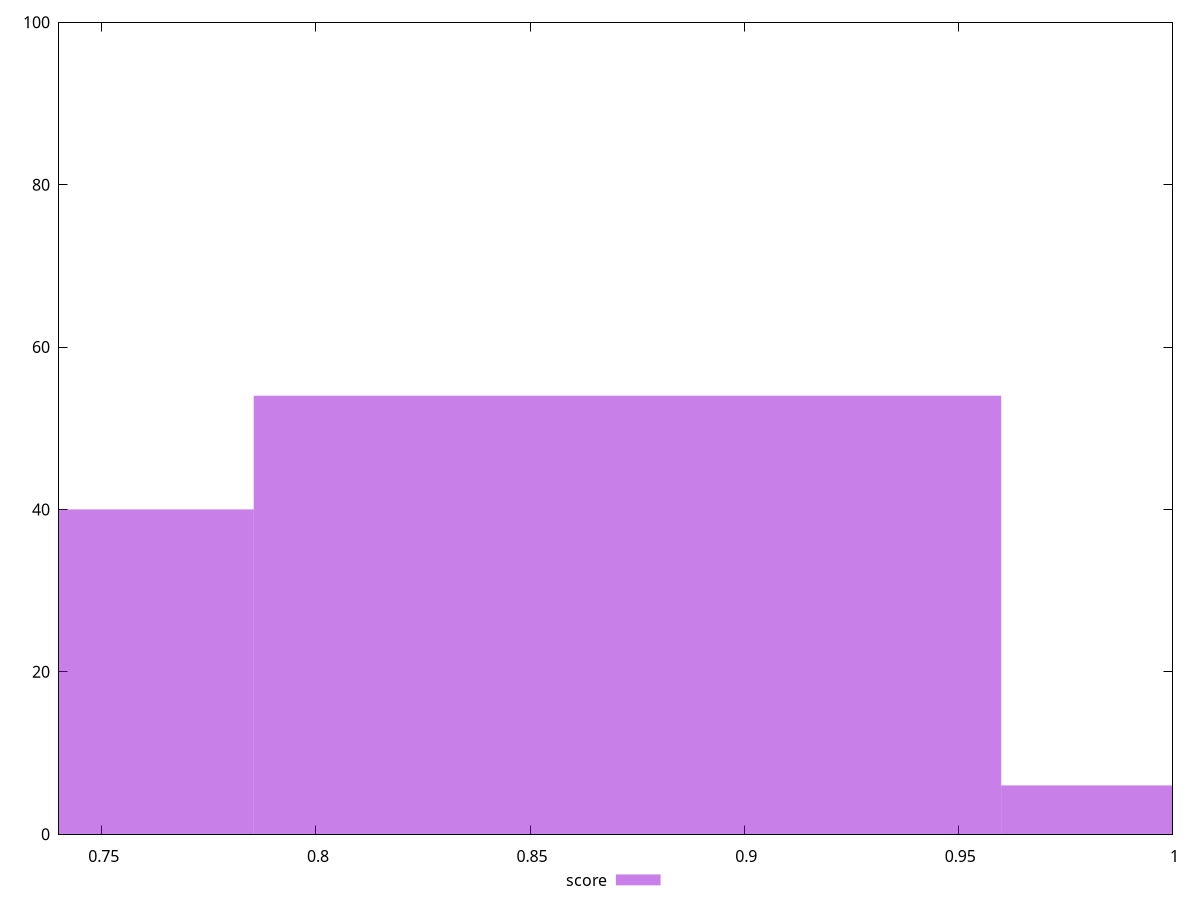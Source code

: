 reset

$score <<EOF
1.0472799523205145 6
0.6981866348803429 40
0.8727332936004286 54
EOF

set key outside below
set boxwidth 0.17454665872008573
set xrange [0.74:1]
set yrange [0:100]
set trange [0:100]
set style fill transparent solid 0.5 noborder
set terminal svg size 640, 490 enhanced background rgb 'white'
set output "report_00025_2021-02-22T21:38:55.199Z/uses-optimized-images/samples/pages/score/histogram.svg"

plot $score title "score" with boxes

reset
